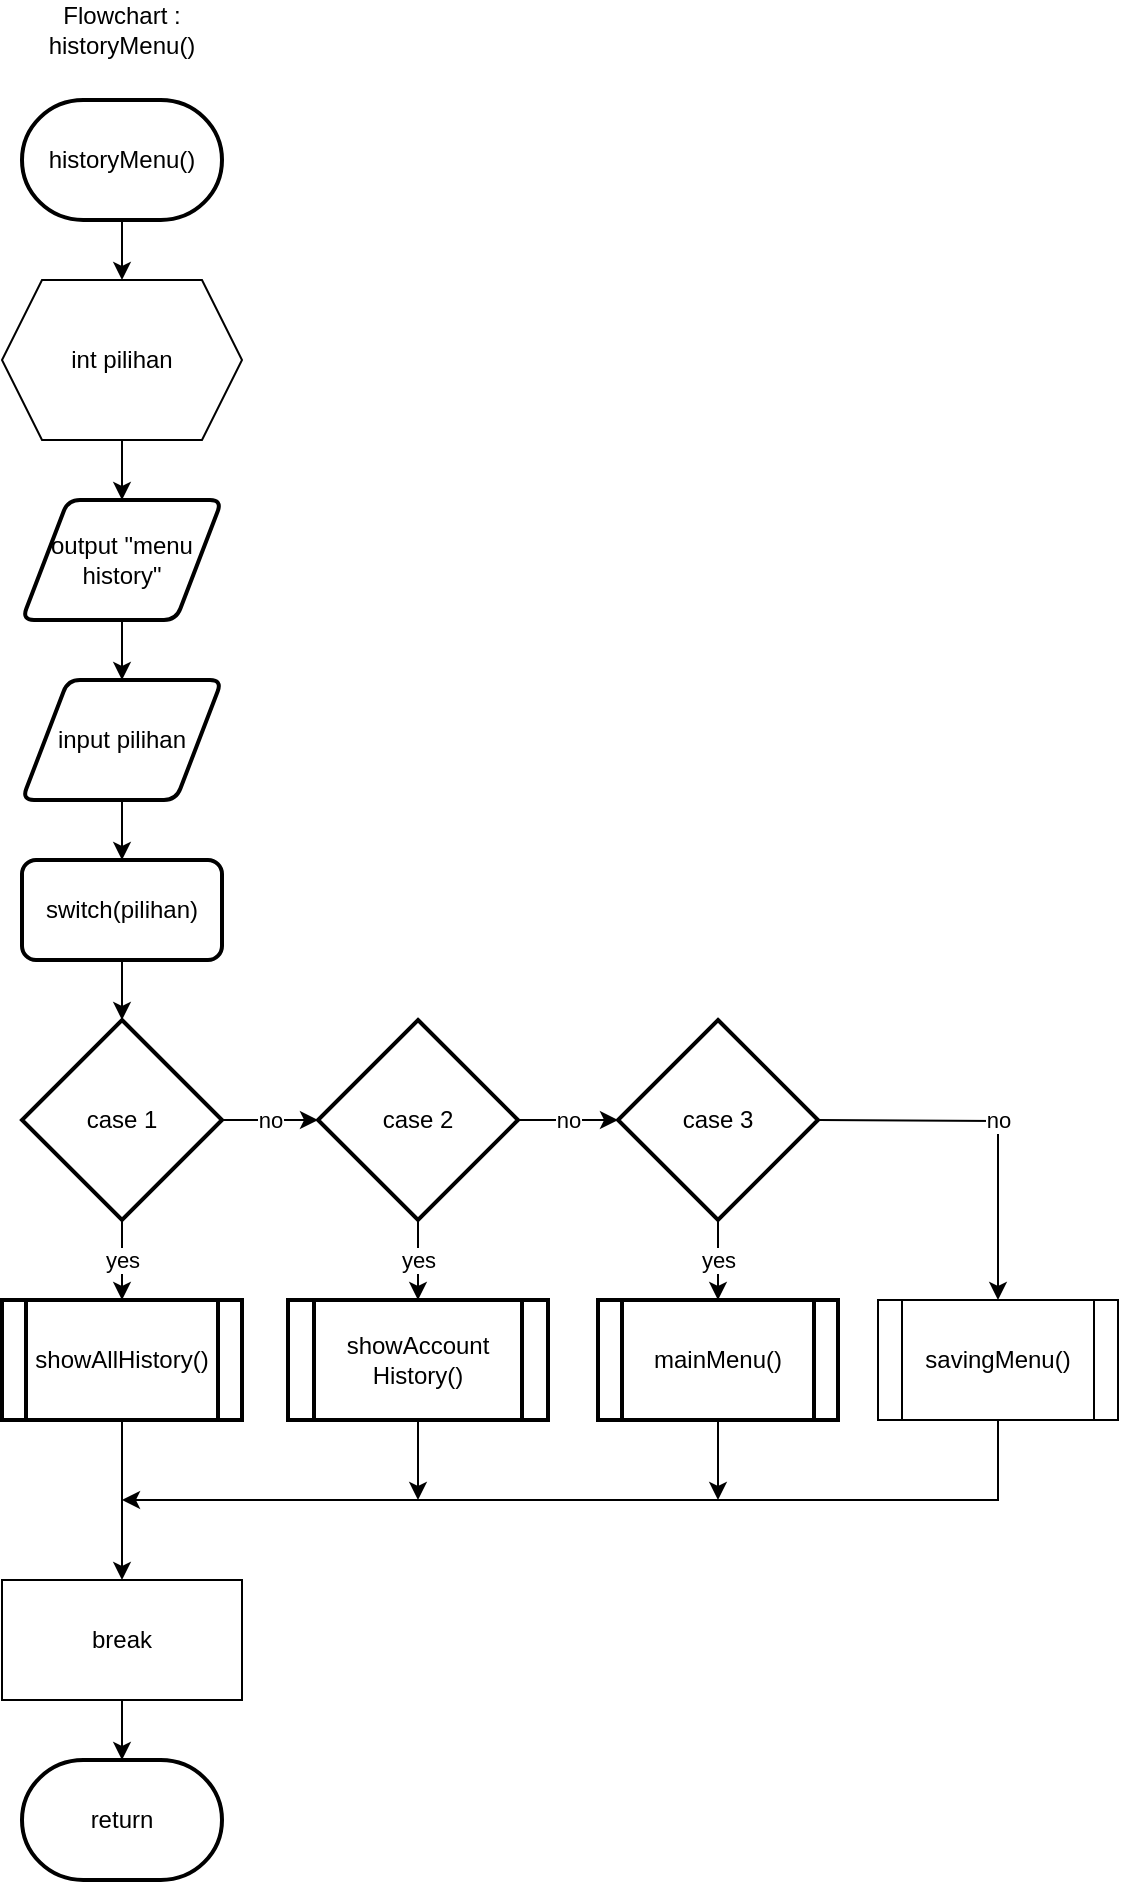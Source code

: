 <mxfile version="15.9.4" type="device" pages="4"><diagram id="C5RBs43oDa-KdzZeNtuy" name="historyMenu()"><mxGraphModel dx="1019" dy="528" grid="1" gridSize="10" guides="1" tooltips="1" connect="1" arrows="1" fold="1" page="1" pageScale="1" pageWidth="827" pageHeight="1169" math="0" shadow="0"><root><mxCell id="WIyWlLk6GJQsqaUBKTNV-0"/><mxCell id="WIyWlLk6GJQsqaUBKTNV-1" parent="WIyWlLk6GJQsqaUBKTNV-0"/><mxCell id="e75x7KWsY8izemxhBW4b-0" value="" style="edgeStyle=orthogonalEdgeStyle;rounded=0;orthogonalLoop=1;jettySize=auto;html=1;" parent="WIyWlLk6GJQsqaUBKTNV-1" source="e75x7KWsY8izemxhBW4b-1" target="e75x7KWsY8izemxhBW4b-46" edge="1"><mxGeometry relative="1" as="geometry"/></mxCell><mxCell id="e75x7KWsY8izemxhBW4b-1" value="historyMenu()" style="strokeWidth=2;html=1;shape=mxgraph.flowchart.terminator;whiteSpace=wrap;" parent="WIyWlLk6GJQsqaUBKTNV-1" vertex="1"><mxGeometry x="90" y="130" width="100" height="60" as="geometry"/></mxCell><mxCell id="e75x7KWsY8izemxhBW4b-2" value="Flowchart : historyMenu()" style="text;html=1;strokeColor=none;fillColor=none;align=center;verticalAlign=middle;whiteSpace=wrap;rounded=0;" parent="WIyWlLk6GJQsqaUBKTNV-1" vertex="1"><mxGeometry x="105" y="80" width="70" height="30" as="geometry"/></mxCell><mxCell id="e75x7KWsY8izemxhBW4b-3" value="" style="edgeStyle=orthogonalEdgeStyle;rounded=0;orthogonalLoop=1;jettySize=auto;html=1;" parent="WIyWlLk6GJQsqaUBKTNV-1" source="e75x7KWsY8izemxhBW4b-4" target="e75x7KWsY8izemxhBW4b-6" edge="1"><mxGeometry relative="1" as="geometry"/></mxCell><mxCell id="e75x7KWsY8izemxhBW4b-4" value="output &quot;menu &lt;br&gt;history&quot;" style="shape=parallelogram;html=1;strokeWidth=2;perimeter=parallelogramPerimeter;whiteSpace=wrap;rounded=1;arcSize=12;size=0.23;" parent="WIyWlLk6GJQsqaUBKTNV-1" vertex="1"><mxGeometry x="90" y="330" width="100" height="60" as="geometry"/></mxCell><mxCell id="e75x7KWsY8izemxhBW4b-5" value="" style="edgeStyle=orthogonalEdgeStyle;rounded=0;orthogonalLoop=1;jettySize=auto;html=1;" parent="WIyWlLk6GJQsqaUBKTNV-1" source="e75x7KWsY8izemxhBW4b-6" target="e75x7KWsY8izemxhBW4b-8" edge="1"><mxGeometry relative="1" as="geometry"/></mxCell><mxCell id="e75x7KWsY8izemxhBW4b-6" value="input pilihan" style="shape=parallelogram;html=1;strokeWidth=2;perimeter=parallelogramPerimeter;whiteSpace=wrap;rounded=1;arcSize=12;size=0.23;" parent="WIyWlLk6GJQsqaUBKTNV-1" vertex="1"><mxGeometry x="90" y="420" width="100" height="60" as="geometry"/></mxCell><mxCell id="e75x7KWsY8izemxhBW4b-7" value="" style="edgeStyle=orthogonalEdgeStyle;rounded=0;orthogonalLoop=1;jettySize=auto;html=1;" parent="WIyWlLk6GJQsqaUBKTNV-1" source="e75x7KWsY8izemxhBW4b-8" target="e75x7KWsY8izemxhBW4b-11" edge="1"><mxGeometry relative="1" as="geometry"/></mxCell><mxCell id="e75x7KWsY8izemxhBW4b-8" value="switch(pilihan)" style="rounded=1;whiteSpace=wrap;html=1;absoluteArcSize=1;arcSize=14;strokeWidth=2;" parent="WIyWlLk6GJQsqaUBKTNV-1" vertex="1"><mxGeometry x="90" y="510" width="100" height="50" as="geometry"/></mxCell><mxCell id="e75x7KWsY8izemxhBW4b-9" value="no" style="edgeStyle=orthogonalEdgeStyle;rounded=0;orthogonalLoop=1;jettySize=auto;html=1;" parent="WIyWlLk6GJQsqaUBKTNV-1" source="e75x7KWsY8izemxhBW4b-11" target="e75x7KWsY8izemxhBW4b-14" edge="1"><mxGeometry relative="1" as="geometry"/></mxCell><mxCell id="e75x7KWsY8izemxhBW4b-10" value="yes" style="edgeStyle=orthogonalEdgeStyle;rounded=0;orthogonalLoop=1;jettySize=auto;html=1;" parent="WIyWlLk6GJQsqaUBKTNV-1" source="e75x7KWsY8izemxhBW4b-11" target="e75x7KWsY8izemxhBW4b-31" edge="1"><mxGeometry relative="1" as="geometry"/></mxCell><mxCell id="e75x7KWsY8izemxhBW4b-11" value="case 1" style="strokeWidth=2;html=1;shape=mxgraph.flowchart.decision;whiteSpace=wrap;" parent="WIyWlLk6GJQsqaUBKTNV-1" vertex="1"><mxGeometry x="90" y="590" width="100" height="100" as="geometry"/></mxCell><mxCell id="e75x7KWsY8izemxhBW4b-12" value="no" style="edgeStyle=orthogonalEdgeStyle;rounded=0;orthogonalLoop=1;jettySize=auto;html=1;" parent="WIyWlLk6GJQsqaUBKTNV-1" source="e75x7KWsY8izemxhBW4b-14" target="e75x7KWsY8izemxhBW4b-17" edge="1"><mxGeometry relative="1" as="geometry"/></mxCell><mxCell id="e75x7KWsY8izemxhBW4b-13" value="yes" style="edgeStyle=orthogonalEdgeStyle;rounded=0;orthogonalLoop=1;jettySize=auto;html=1;" parent="WIyWlLk6GJQsqaUBKTNV-1" source="e75x7KWsY8izemxhBW4b-14" target="e75x7KWsY8izemxhBW4b-19" edge="1"><mxGeometry relative="1" as="geometry"/></mxCell><mxCell id="e75x7KWsY8izemxhBW4b-14" value="case 2" style="strokeWidth=2;html=1;shape=mxgraph.flowchart.decision;whiteSpace=wrap;" parent="WIyWlLk6GJQsqaUBKTNV-1" vertex="1"><mxGeometry x="238" y="590" width="100" height="100" as="geometry"/></mxCell><mxCell id="e75x7KWsY8izemxhBW4b-15" value="yes" style="edgeStyle=orthogonalEdgeStyle;rounded=0;orthogonalLoop=1;jettySize=auto;html=1;" parent="WIyWlLk6GJQsqaUBKTNV-1" source="e75x7KWsY8izemxhBW4b-17" target="e75x7KWsY8izemxhBW4b-21" edge="1"><mxGeometry relative="1" as="geometry"/></mxCell><mxCell id="e75x7KWsY8izemxhBW4b-17" value="case 3" style="strokeWidth=2;html=1;shape=mxgraph.flowchart.decision;whiteSpace=wrap;" parent="WIyWlLk6GJQsqaUBKTNV-1" vertex="1"><mxGeometry x="388" y="590" width="100" height="100" as="geometry"/></mxCell><mxCell id="e75x7KWsY8izemxhBW4b-18" style="edgeStyle=orthogonalEdgeStyle;rounded=0;orthogonalLoop=1;jettySize=auto;html=1;exitX=0.5;exitY=1;exitDx=0;exitDy=0;" parent="WIyWlLk6GJQsqaUBKTNV-1" source="e75x7KWsY8izemxhBW4b-19" edge="1"><mxGeometry relative="1" as="geometry"><mxPoint x="288" y="830" as="targetPoint"/></mxGeometry></mxCell><mxCell id="e75x7KWsY8izemxhBW4b-19" value="showAccount&lt;br&gt;History()" style="shape=process;whiteSpace=wrap;html=1;backgroundOutline=1;strokeWidth=2;" parent="WIyWlLk6GJQsqaUBKTNV-1" vertex="1"><mxGeometry x="223" y="730" width="130" height="60" as="geometry"/></mxCell><mxCell id="e75x7KWsY8izemxhBW4b-20" style="edgeStyle=orthogonalEdgeStyle;rounded=0;orthogonalLoop=1;jettySize=auto;html=1;exitX=0.5;exitY=1;exitDx=0;exitDy=0;" parent="WIyWlLk6GJQsqaUBKTNV-1" source="e75x7KWsY8izemxhBW4b-21" edge="1"><mxGeometry relative="1" as="geometry"><mxPoint x="438" y="830" as="targetPoint"/></mxGeometry></mxCell><mxCell id="e75x7KWsY8izemxhBW4b-21" value="mainMenu()" style="shape=process;whiteSpace=wrap;html=1;backgroundOutline=1;strokeWidth=2;" parent="WIyWlLk6GJQsqaUBKTNV-1" vertex="1"><mxGeometry x="378" y="730" width="120" height="60" as="geometry"/></mxCell><mxCell id="e75x7KWsY8izemxhBW4b-29" value="no" style="edgeStyle=orthogonalEdgeStyle;rounded=0;orthogonalLoop=1;jettySize=auto;html=1;exitX=1;exitY=0.5;exitDx=0;exitDy=0;exitPerimeter=0;entryX=0.5;entryY=0;entryDx=0;entryDy=0;" parent="WIyWlLk6GJQsqaUBKTNV-1" target="e75x7KWsY8izemxhBW4b-33" edge="1"><mxGeometry relative="1" as="geometry"><mxPoint x="488" y="640" as="sourcePoint"/></mxGeometry></mxCell><mxCell id="e75x7KWsY8izemxhBW4b-30" value="" style="edgeStyle=orthogonalEdgeStyle;rounded=0;orthogonalLoop=1;jettySize=auto;html=1;" parent="WIyWlLk6GJQsqaUBKTNV-1" source="e75x7KWsY8izemxhBW4b-31" target="e75x7KWsY8izemxhBW4b-48" edge="1"><mxGeometry relative="1" as="geometry"/></mxCell><mxCell id="e75x7KWsY8izemxhBW4b-31" value="showAllHistory()" style="shape=process;whiteSpace=wrap;html=1;backgroundOutline=1;strokeWidth=2;" parent="WIyWlLk6GJQsqaUBKTNV-1" vertex="1"><mxGeometry x="80" y="730" width="120" height="60" as="geometry"/></mxCell><mxCell id="e75x7KWsY8izemxhBW4b-49" style="edgeStyle=orthogonalEdgeStyle;rounded=0;orthogonalLoop=1;jettySize=auto;html=1;exitX=0.5;exitY=1;exitDx=0;exitDy=0;" parent="WIyWlLk6GJQsqaUBKTNV-1" source="e75x7KWsY8izemxhBW4b-33" edge="1"><mxGeometry relative="1" as="geometry"><mxPoint x="140" y="830" as="targetPoint"/><Array as="points"><mxPoint x="578" y="830"/><mxPoint x="140" y="830"/></Array></mxGeometry></mxCell><mxCell id="e75x7KWsY8izemxhBW4b-33" value="savingMenu()" style="shape=process;whiteSpace=wrap;html=1;backgroundOutline=1;" parent="WIyWlLk6GJQsqaUBKTNV-1" vertex="1"><mxGeometry x="518" y="730" width="120" height="60" as="geometry"/></mxCell><mxCell id="e75x7KWsY8izemxhBW4b-34" value="return" style="strokeWidth=2;html=1;shape=mxgraph.flowchart.terminator;whiteSpace=wrap;" parent="WIyWlLk6GJQsqaUBKTNV-1" vertex="1"><mxGeometry x="90" y="960" width="100" height="60" as="geometry"/></mxCell><mxCell id="e75x7KWsY8izemxhBW4b-45" value="" style="edgeStyle=orthogonalEdgeStyle;rounded=0;orthogonalLoop=1;jettySize=auto;html=1;" parent="WIyWlLk6GJQsqaUBKTNV-1" source="e75x7KWsY8izemxhBW4b-46" target="e75x7KWsY8izemxhBW4b-4" edge="1"><mxGeometry relative="1" as="geometry"/></mxCell><mxCell id="e75x7KWsY8izemxhBW4b-46" value="int pilihan" style="shape=hexagon;perimeter=hexagonPerimeter2;whiteSpace=wrap;html=1;fixedSize=1;" parent="WIyWlLk6GJQsqaUBKTNV-1" vertex="1"><mxGeometry x="80" y="220" width="120" height="80" as="geometry"/></mxCell><mxCell id="e75x7KWsY8izemxhBW4b-47" value="" style="edgeStyle=orthogonalEdgeStyle;rounded=0;orthogonalLoop=1;jettySize=auto;html=1;" parent="WIyWlLk6GJQsqaUBKTNV-1" source="e75x7KWsY8izemxhBW4b-48" target="e75x7KWsY8izemxhBW4b-34" edge="1"><mxGeometry relative="1" as="geometry"/></mxCell><mxCell id="e75x7KWsY8izemxhBW4b-48" value="break" style="rounded=0;whiteSpace=wrap;html=1;" parent="WIyWlLk6GJQsqaUBKTNV-1" vertex="1"><mxGeometry x="80" y="870" width="120" height="60" as="geometry"/></mxCell></root></mxGraphModel></diagram><diagram id="xYBv2oPRZUxvLAyuhdKs" name="showAllHistory()"><mxGraphModel dx="1019" dy="528" grid="1" gridSize="10" guides="1" tooltips="1" connect="1" arrows="1" fold="1" page="1" pageScale="1" pageWidth="850" pageHeight="1100" math="0" shadow="0"><root><mxCell id="3TDXwf32X5f2VfXhyF55-0"/><mxCell id="3TDXwf32X5f2VfXhyF55-1" parent="3TDXwf32X5f2VfXhyF55-0"/><mxCell id="ev3nuSsLc1xkzGoQBDq--0" value="" style="edgeStyle=orthogonalEdgeStyle;rounded=0;orthogonalLoop=1;jettySize=auto;html=1;" edge="1" parent="3TDXwf32X5f2VfXhyF55-1" source="ev3nuSsLc1xkzGoQBDq--1"><mxGeometry relative="1" as="geometry"><mxPoint x="250" y="220" as="targetPoint"/></mxGeometry></mxCell><mxCell id="ev3nuSsLc1xkzGoQBDq--1" value="showAllHistory()" style="strokeWidth=2;html=1;shape=mxgraph.flowchart.terminator;whiteSpace=wrap;" vertex="1" parent="3TDXwf32X5f2VfXhyF55-1"><mxGeometry x="200" y="130" width="100" height="60" as="geometry"/></mxCell><mxCell id="ev3nuSsLc1xkzGoQBDq--2" value="Flowchart : showAllHistory()" style="text;html=1;strokeColor=none;fillColor=none;align=center;verticalAlign=middle;whiteSpace=wrap;rounded=0;" vertex="1" parent="3TDXwf32X5f2VfXhyF55-1"><mxGeometry x="215" y="80" width="70" height="30" as="geometry"/></mxCell><mxCell id="ev3nuSsLc1xkzGoQBDq--5" value="" style="edgeStyle=orthogonalEdgeStyle;rounded=0;orthogonalLoop=1;jettySize=auto;html=1;" edge="1" parent="3TDXwf32X5f2VfXhyF55-1" source="ev3nuSsLc1xkzGoQBDq--3" target="ev3nuSsLc1xkzGoQBDq--4"><mxGeometry relative="1" as="geometry"/></mxCell><mxCell id="ev3nuSsLc1xkzGoQBDq--3" value="int i =0" style="rounded=0;whiteSpace=wrap;html=1;" vertex="1" parent="3TDXwf32X5f2VfXhyF55-1"><mxGeometry x="190" y="220" width="120" height="60" as="geometry"/></mxCell><mxCell id="ev3nuSsLc1xkzGoQBDq--9" value="yes" style="edgeStyle=orthogonalEdgeStyle;rounded=0;orthogonalLoop=1;jettySize=auto;html=1;" edge="1" parent="3TDXwf32X5f2VfXhyF55-1" source="ev3nuSsLc1xkzGoQBDq--4" target="ev3nuSsLc1xkzGoQBDq--6"><mxGeometry relative="1" as="geometry"/></mxCell><mxCell id="ev3nuSsLc1xkzGoQBDq--14" value="no" style="edgeStyle=orthogonalEdgeStyle;rounded=0;orthogonalLoop=1;jettySize=auto;html=1;" edge="1" parent="3TDXwf32X5f2VfXhyF55-1" source="ev3nuSsLc1xkzGoQBDq--4" target="ev3nuSsLc1xkzGoQBDq--12"><mxGeometry relative="1" as="geometry"/></mxCell><mxCell id="ev3nuSsLc1xkzGoQBDq--4" value="i &amp;lt; historyMsg.length" style="rhombus;whiteSpace=wrap;html=1;" vertex="1" parent="3TDXwf32X5f2VfXhyF55-1"><mxGeometry x="195" y="310" width="110" height="110" as="geometry"/></mxCell><mxCell id="ev3nuSsLc1xkzGoQBDq--8" value="yes" style="edgeStyle=orthogonalEdgeStyle;rounded=0;orthogonalLoop=1;jettySize=auto;html=1;" edge="1" parent="3TDXwf32X5f2VfXhyF55-1" source="ev3nuSsLc1xkzGoQBDq--6" target="ev3nuSsLc1xkzGoQBDq--7"><mxGeometry relative="1" as="geometry"/></mxCell><mxCell id="ev3nuSsLc1xkzGoQBDq--11" value="no" style="edgeStyle=orthogonalEdgeStyle;rounded=0;orthogonalLoop=1;jettySize=auto;html=1;exitX=0;exitY=0.5;exitDx=0;exitDy=0;" edge="1" parent="3TDXwf32X5f2VfXhyF55-1" source="ev3nuSsLc1xkzGoQBDq--6"><mxGeometry relative="1" as="geometry"><mxPoint x="120" y="515" as="targetPoint"/></mxGeometry></mxCell><mxCell id="ev3nuSsLc1xkzGoQBDq--6" value="historyMsg[i]&lt;br&gt;!= null" style="rhombus;whiteSpace=wrap;html=1;" vertex="1" parent="3TDXwf32X5f2VfXhyF55-1"><mxGeometry x="195" y="460" width="110" height="110" as="geometry"/></mxCell><mxCell id="ev3nuSsLc1xkzGoQBDq--10" style="edgeStyle=orthogonalEdgeStyle;rounded=0;orthogonalLoop=1;jettySize=auto;html=1;exitX=0.5;exitY=1;exitDx=0;exitDy=0;entryX=0.5;entryY=1;entryDx=0;entryDy=0;" edge="1" parent="3TDXwf32X5f2VfXhyF55-1" source="ev3nuSsLc1xkzGoQBDq--7" target="ev3nuSsLc1xkzGoQBDq--16"><mxGeometry relative="1" as="geometry"><mxPoint x="140" y="440" as="targetPoint"/><Array as="points"><mxPoint x="250" y="680"/><mxPoint x="120" y="680"/></Array></mxGeometry></mxCell><mxCell id="ev3nuSsLc1xkzGoQBDq--7" value="output &lt;br&gt;historyMsg[i]" style="shape=parallelogram;perimeter=parallelogramPerimeter;whiteSpace=wrap;html=1;fixedSize=1;" vertex="1" parent="3TDXwf32X5f2VfXhyF55-1"><mxGeometry x="190" y="600" width="120" height="60" as="geometry"/></mxCell><mxCell id="ev3nuSsLc1xkzGoQBDq--15" value="" style="edgeStyle=orthogonalEdgeStyle;rounded=0;orthogonalLoop=1;jettySize=auto;html=1;" edge="1" parent="3TDXwf32X5f2VfXhyF55-1" source="ev3nuSsLc1xkzGoQBDq--12" target="ev3nuSsLc1xkzGoQBDq--13"><mxGeometry relative="1" as="geometry"/></mxCell><mxCell id="ev3nuSsLc1xkzGoQBDq--12" value="historyMenu()" style="shape=process;whiteSpace=wrap;html=1;backgroundOutline=1;" vertex="1" parent="3TDXwf32X5f2VfXhyF55-1"><mxGeometry x="370" y="335" width="120" height="60" as="geometry"/></mxCell><mxCell id="ev3nuSsLc1xkzGoQBDq--13" value="return" style="strokeWidth=2;html=1;shape=mxgraph.flowchart.terminator;whiteSpace=wrap;" vertex="1" parent="3TDXwf32X5f2VfXhyF55-1"><mxGeometry x="380" y="430" width="100" height="60" as="geometry"/></mxCell><mxCell id="ev3nuSsLc1xkzGoQBDq--17" value="" style="edgeStyle=orthogonalEdgeStyle;rounded=0;orthogonalLoop=1;jettySize=auto;html=1;" edge="1" parent="3TDXwf32X5f2VfXhyF55-1" source="ev3nuSsLc1xkzGoQBDq--16" target="ev3nuSsLc1xkzGoQBDq--4"><mxGeometry relative="1" as="geometry"/></mxCell><mxCell id="ev3nuSsLc1xkzGoQBDq--16" value="i++" style="rounded=0;whiteSpace=wrap;html=1;" vertex="1" parent="3TDXwf32X5f2VfXhyF55-1"><mxGeometry x="80" y="335" width="80" height="60" as="geometry"/></mxCell></root></mxGraphModel></diagram><diagram id="4DuiEEww0mXNrI9t2TL0" name="showAccountHistory()"><mxGraphModel dx="1019" dy="450" grid="1" gridSize="10" guides="1" tooltips="1" connect="1" arrows="1" fold="1" page="1" pageScale="1" pageWidth="850" pageHeight="1100" math="0" shadow="0"><root><mxCell id="L2yJY_cA44Vyv9yh9lYJ-0"/><mxCell id="L2yJY_cA44Vyv9yh9lYJ-1" parent="L2yJY_cA44Vyv9yh9lYJ-0"/><mxCell id="L2yJY_cA44Vyv9yh9lYJ-2" value="" style="edgeStyle=orthogonalEdgeStyle;rounded=0;orthogonalLoop=1;jettySize=auto;html=1;" edge="1" parent="L2yJY_cA44Vyv9yh9lYJ-1" source="L2yJY_cA44Vyv9yh9lYJ-3"><mxGeometry relative="1" as="geometry"><mxPoint x="251" y="220" as="targetPoint"/></mxGeometry></mxCell><mxCell id="L2yJY_cA44Vyv9yh9lYJ-3" value="showAccount&lt;br&gt;History()" style="strokeWidth=2;html=1;shape=mxgraph.flowchart.terminator;whiteSpace=wrap;" vertex="1" parent="L2yJY_cA44Vyv9yh9lYJ-1"><mxGeometry x="201" y="130" width="100" height="60" as="geometry"/></mxCell><mxCell id="L2yJY_cA44Vyv9yh9lYJ-4" value="Flowchart : showAccountHistory()" style="text;html=1;strokeColor=none;fillColor=none;align=center;verticalAlign=middle;whiteSpace=wrap;rounded=0;" vertex="1" parent="L2yJY_cA44Vyv9yh9lYJ-1"><mxGeometry x="216" y="80" width="70" height="30" as="geometry"/></mxCell><mxCell id="L2yJY_cA44Vyv9yh9lYJ-5" value="" style="edgeStyle=orthogonalEdgeStyle;rounded=0;orthogonalLoop=1;jettySize=auto;html=1;" edge="1" parent="L2yJY_cA44Vyv9yh9lYJ-1" source="L2yJY_cA44Vyv9yh9lYJ-6" target="L2yJY_cA44Vyv9yh9lYJ-9"><mxGeometry relative="1" as="geometry"/></mxCell><mxCell id="L2yJY_cA44Vyv9yh9lYJ-6" value="int j =0" style="rounded=0;whiteSpace=wrap;html=1;" vertex="1" parent="L2yJY_cA44Vyv9yh9lYJ-1"><mxGeometry x="191" y="410" width="120" height="60" as="geometry"/></mxCell><mxCell id="L2yJY_cA44Vyv9yh9lYJ-7" value="yes" style="edgeStyle=orthogonalEdgeStyle;rounded=0;orthogonalLoop=1;jettySize=auto;html=1;" edge="1" parent="L2yJY_cA44Vyv9yh9lYJ-1" source="L2yJY_cA44Vyv9yh9lYJ-9" target="L2yJY_cA44Vyv9yh9lYJ-12"><mxGeometry relative="1" as="geometry"/></mxCell><mxCell id="L2yJY_cA44Vyv9yh9lYJ-8" value="no" style="edgeStyle=orthogonalEdgeStyle;rounded=0;orthogonalLoop=1;jettySize=auto;html=1;" edge="1" parent="L2yJY_cA44Vyv9yh9lYJ-1" source="L2yJY_cA44Vyv9yh9lYJ-9" target="L2yJY_cA44Vyv9yh9lYJ-16"><mxGeometry relative="1" as="geometry"/></mxCell><mxCell id="L2yJY_cA44Vyv9yh9lYJ-9" value="j &amp;lt; historyId.length" style="rhombus;whiteSpace=wrap;html=1;" vertex="1" parent="L2yJY_cA44Vyv9yh9lYJ-1"><mxGeometry x="195" y="500" width="110" height="110" as="geometry"/></mxCell><mxCell id="L2yJY_cA44Vyv9yh9lYJ-10" value="yes" style="edgeStyle=orthogonalEdgeStyle;rounded=0;orthogonalLoop=1;jettySize=auto;html=1;" edge="1" parent="L2yJY_cA44Vyv9yh9lYJ-1" source="L2yJY_cA44Vyv9yh9lYJ-12" target="L2yJY_cA44Vyv9yh9lYJ-14"><mxGeometry relative="1" as="geometry"/></mxCell><mxCell id="L2yJY_cA44Vyv9yh9lYJ-11" value="no" style="edgeStyle=orthogonalEdgeStyle;rounded=0;orthogonalLoop=1;jettySize=auto;html=1;exitX=0;exitY=0.5;exitDx=0;exitDy=0;" edge="1" parent="L2yJY_cA44Vyv9yh9lYJ-1" source="L2yJY_cA44Vyv9yh9lYJ-12"><mxGeometry relative="1" as="geometry"><mxPoint x="120" y="705" as="targetPoint"/></mxGeometry></mxCell><mxCell id="L2yJY_cA44Vyv9yh9lYJ-12" value="ihistoryMsg[j]&lt;br&gt;== account[0]" style="rhombus;whiteSpace=wrap;html=1;" vertex="1" parent="L2yJY_cA44Vyv9yh9lYJ-1"><mxGeometry x="195" y="650" width="110" height="110" as="geometry"/></mxCell><mxCell id="OKL2hZW1Oc8QbMWuVjhj-1" value="" style="edgeStyle=orthogonalEdgeStyle;rounded=0;orthogonalLoop=1;jettySize=auto;html=1;" edge="1" parent="L2yJY_cA44Vyv9yh9lYJ-1" source="L2yJY_cA44Vyv9yh9lYJ-14" target="OKL2hZW1Oc8QbMWuVjhj-0"><mxGeometry relative="1" as="geometry"/></mxCell><mxCell id="L2yJY_cA44Vyv9yh9lYJ-14" value="output &lt;br&gt;historyMsg[j]" style="shape=parallelogram;perimeter=parallelogramPerimeter;whiteSpace=wrap;html=1;fixedSize=1;" vertex="1" parent="L2yJY_cA44Vyv9yh9lYJ-1"><mxGeometry x="190" y="790" width="120" height="60" as="geometry"/></mxCell><mxCell id="L2yJY_cA44Vyv9yh9lYJ-15" value="" style="edgeStyle=orthogonalEdgeStyle;rounded=0;orthogonalLoop=1;jettySize=auto;html=1;" edge="1" parent="L2yJY_cA44Vyv9yh9lYJ-1" source="L2yJY_cA44Vyv9yh9lYJ-16" target="L2yJY_cA44Vyv9yh9lYJ-17"><mxGeometry relative="1" as="geometry"/></mxCell><mxCell id="L2yJY_cA44Vyv9yh9lYJ-16" value="historyMenu()" style="shape=process;whiteSpace=wrap;html=1;backgroundOutline=1;" vertex="1" parent="L2yJY_cA44Vyv9yh9lYJ-1"><mxGeometry x="370" y="525" width="120" height="60" as="geometry"/></mxCell><mxCell id="L2yJY_cA44Vyv9yh9lYJ-17" value="return" style="strokeWidth=2;html=1;shape=mxgraph.flowchart.terminator;whiteSpace=wrap;" vertex="1" parent="L2yJY_cA44Vyv9yh9lYJ-1"><mxGeometry x="380" y="620" width="100" height="60" as="geometry"/></mxCell><mxCell id="L2yJY_cA44Vyv9yh9lYJ-18" value="" style="edgeStyle=orthogonalEdgeStyle;rounded=0;orthogonalLoop=1;jettySize=auto;html=1;" edge="1" parent="L2yJY_cA44Vyv9yh9lYJ-1" source="L2yJY_cA44Vyv9yh9lYJ-19" target="L2yJY_cA44Vyv9yh9lYJ-9"><mxGeometry relative="1" as="geometry"/></mxCell><mxCell id="L2yJY_cA44Vyv9yh9lYJ-19" value="j++" style="rounded=0;whiteSpace=wrap;html=1;" vertex="1" parent="L2yJY_cA44Vyv9yh9lYJ-1"><mxGeometry x="80" y="525" width="80" height="60" as="geometry"/></mxCell><mxCell id="L2yJY_cA44Vyv9yh9lYJ-22" value="" style="edgeStyle=orthogonalEdgeStyle;rounded=0;orthogonalLoop=1;jettySize=auto;html=1;" edge="1" parent="L2yJY_cA44Vyv9yh9lYJ-1" source="L2yJY_cA44Vyv9yh9lYJ-20" target="L2yJY_cA44Vyv9yh9lYJ-21"><mxGeometry relative="1" as="geometry"/></mxCell><mxCell id="L2yJY_cA44Vyv9yh9lYJ-20" value="int i = 1" style="shape=parallelogram;perimeter=parallelogramPerimeter;whiteSpace=wrap;html=1;fixedSize=1;" vertex="1" parent="L2yJY_cA44Vyv9yh9lYJ-1"><mxGeometry x="191" y="220" width="120" height="60" as="geometry"/></mxCell><mxCell id="L2yJY_cA44Vyv9yh9lYJ-23" value="" style="edgeStyle=orthogonalEdgeStyle;rounded=0;orthogonalLoop=1;jettySize=auto;html=1;" edge="1" parent="L2yJY_cA44Vyv9yh9lYJ-1" source="L2yJY_cA44Vyv9yh9lYJ-21" target="L2yJY_cA44Vyv9yh9lYJ-6"><mxGeometry relative="1" as="geometry"/></mxCell><mxCell id="L2yJY_cA44Vyv9yh9lYJ-21" value="account = getAccount()" style="shape=process;whiteSpace=wrap;html=1;backgroundOutline=1;" vertex="1" parent="L2yJY_cA44Vyv9yh9lYJ-1"><mxGeometry x="191" y="320" width="120" height="60" as="geometry"/></mxCell><mxCell id="OKL2hZW1Oc8QbMWuVjhj-3" style="edgeStyle=orthogonalEdgeStyle;rounded=0;orthogonalLoop=1;jettySize=auto;html=1;exitX=0.5;exitY=0;exitDx=0;exitDy=0;entryX=0.5;entryY=1;entryDx=0;entryDy=0;" edge="1" parent="L2yJY_cA44Vyv9yh9lYJ-1" source="OKL2hZW1Oc8QbMWuVjhj-0" target="L2yJY_cA44Vyv9yh9lYJ-19"><mxGeometry relative="1" as="geometry"/></mxCell><mxCell id="OKL2hZW1Oc8QbMWuVjhj-0" value="j++" style="rounded=0;whiteSpace=wrap;html=1;" vertex="1" parent="L2yJY_cA44Vyv9yh9lYJ-1"><mxGeometry x="80" y="790" width="80" height="60" as="geometry"/></mxCell></root></mxGraphModel></diagram><diagram id="tRLkGSdTMuGI1UBjhEXY" name="addHistory()"><mxGraphModel dx="1019" dy="528" grid="1" gridSize="10" guides="1" tooltips="1" connect="1" arrows="1" fold="1" page="1" pageScale="1" pageWidth="850" pageHeight="1100" math="0" shadow="0"><root><mxCell id="KTaXxcMkiELmD9DZjgxF-0"/><mxCell id="KTaXxcMkiELmD9DZjgxF-1" parent="KTaXxcMkiELmD9DZjgxF-0"/><mxCell id="gnGWR-ZggPKyATctmPdb-0" value="" style="edgeStyle=orthogonalEdgeStyle;rounded=0;orthogonalLoop=1;jettySize=auto;html=1;" edge="1" parent="KTaXxcMkiELmD9DZjgxF-1" source="gnGWR-ZggPKyATctmPdb-1"><mxGeometry relative="1" as="geometry"><mxPoint x="251" y="220" as="targetPoint"/></mxGeometry></mxCell><mxCell id="gnGWR-ZggPKyATctmPdb-1" value="addHistory&lt;br&gt;(double id, String msg)" style="strokeWidth=2;html=1;shape=mxgraph.flowchart.terminator;whiteSpace=wrap;" vertex="1" parent="KTaXxcMkiELmD9DZjgxF-1"><mxGeometry x="181.5" y="130" width="139" height="60" as="geometry"/></mxCell><mxCell id="gnGWR-ZggPKyATctmPdb-2" value="Flowchart : addHistory(double id,String msg)" style="text;html=1;strokeColor=none;fillColor=none;align=center;verticalAlign=middle;whiteSpace=wrap;rounded=0;" vertex="1" parent="KTaXxcMkiELmD9DZjgxF-1"><mxGeometry x="216" y="80" width="70" height="30" as="geometry"/></mxCell><mxCell id="gnGWR-ZggPKyATctmPdb-5" value="" style="edgeStyle=orthogonalEdgeStyle;rounded=0;orthogonalLoop=1;jettySize=auto;html=1;" edge="1" parent="KTaXxcMkiELmD9DZjgxF-1" source="gnGWR-ZggPKyATctmPdb-3" target="gnGWR-ZggPKyATctmPdb-4"><mxGeometry relative="1" as="geometry"/></mxCell><mxCell id="gnGWR-ZggPKyATctmPdb-3" value="historyId[historyCount] = (int) id&lt;br&gt;historyMsg[historyCount] = msg&lt;br&gt;historyCount += 1" style="rounded=0;whiteSpace=wrap;html=1;" vertex="1" parent="KTaXxcMkiELmD9DZjgxF-1"><mxGeometry x="161.5" y="220" width="179" height="70" as="geometry"/></mxCell><mxCell id="gnGWR-ZggPKyATctmPdb-4" value="return" style="strokeWidth=2;html=1;shape=mxgraph.flowchart.terminator;whiteSpace=wrap;" vertex="1" parent="KTaXxcMkiELmD9DZjgxF-1"><mxGeometry x="201" y="320" width="100" height="60" as="geometry"/></mxCell></root></mxGraphModel></diagram></mxfile>